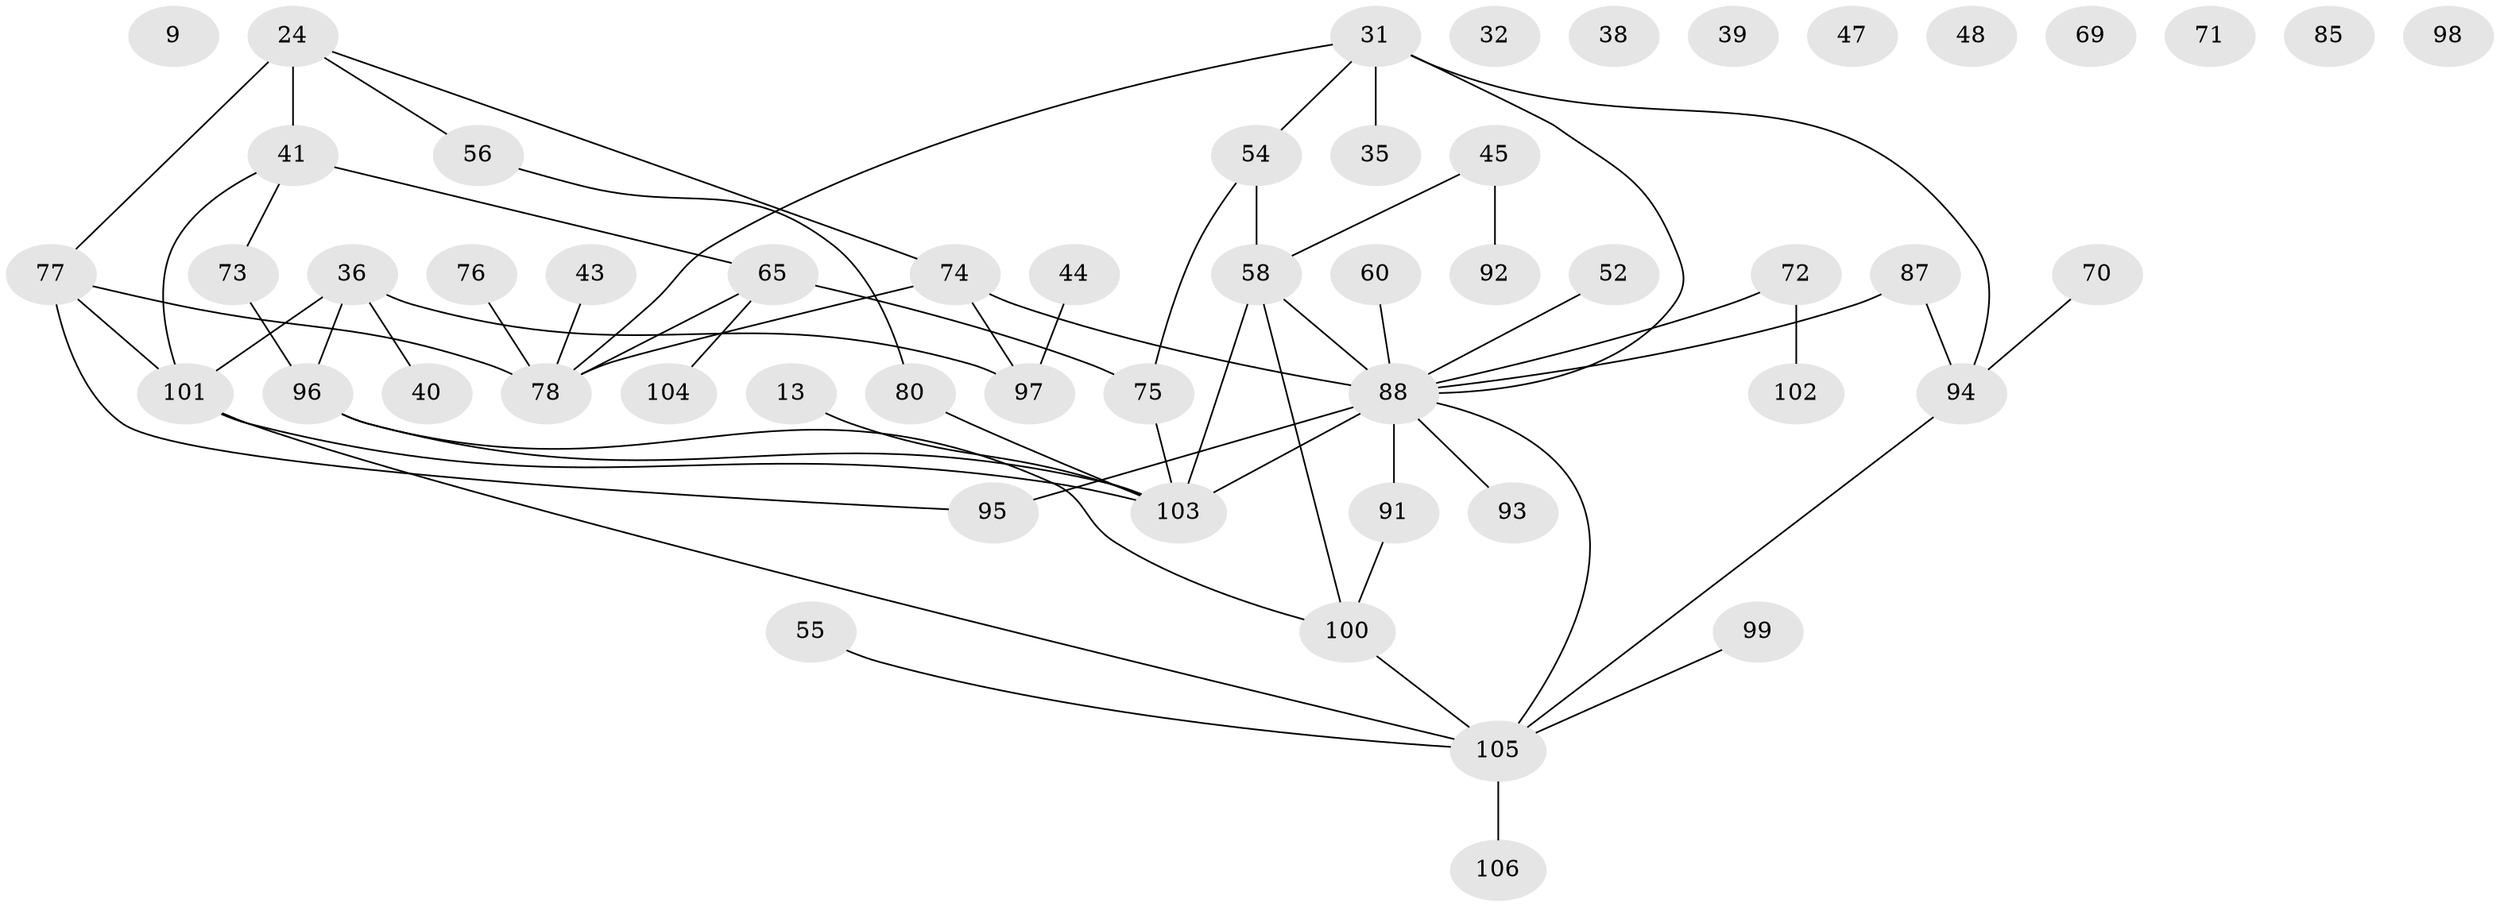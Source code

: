 // original degree distribution, {3: 0.1509433962264151, 2: 0.2830188679245283, 1: 0.27358490566037735, 5: 0.0660377358490566, 9: 0.009433962264150943, 4: 0.10377358490566038, 0: 0.08490566037735849, 6: 0.018867924528301886, 7: 0.009433962264150943}
// Generated by graph-tools (version 1.1) at 2025/39/03/09/25 04:39:32]
// undirected, 53 vertices, 62 edges
graph export_dot {
graph [start="1"]
  node [color=gray90,style=filled];
  9 [super="+8"];
  13;
  24 [super="+14"];
  31 [super="+4"];
  32;
  35;
  36;
  38;
  39;
  40;
  41;
  43;
  44;
  45 [super="+28"];
  47;
  48;
  52;
  54 [super="+21"];
  55;
  56;
  58;
  60;
  65 [super="+1"];
  69;
  70;
  71;
  72;
  73 [super="+29"];
  74 [super="+22"];
  75 [super="+64"];
  76;
  77 [super="+7"];
  78 [super="+12+59+63+66+27"];
  80;
  85;
  87;
  88 [super="+6+20+57+61+79"];
  91 [super="+81+68"];
  92;
  93;
  94 [super="+51+23+33"];
  95 [super="+82+89"];
  96 [super="+17+62+37"];
  97 [super="+18"];
  98;
  99;
  100 [super="+46+5+53"];
  101 [super="+15+34+84"];
  102;
  103 [super="+90"];
  104;
  105 [super="+83+30+86"];
  106;
  13 -- 103;
  24 -- 41 [weight=2];
  24 -- 56;
  24 -- 77;
  24 -- 74;
  31 -- 35;
  31 -- 54;
  31 -- 94;
  31 -- 78;
  31 -- 88;
  36 -- 40;
  36 -- 97 [weight=2];
  36 -- 101;
  36 -- 96;
  41 -- 101;
  41 -- 65;
  41 -- 73;
  43 -- 78;
  44 -- 97;
  45 -- 92;
  45 -- 58;
  52 -- 88;
  54 -- 58 [weight=2];
  54 -- 75 [weight=2];
  55 -- 105;
  56 -- 80;
  58 -- 88;
  58 -- 100;
  58 -- 103 [weight=2];
  60 -- 88;
  65 -- 104;
  65 -- 75;
  65 -- 78;
  70 -- 94;
  72 -- 102;
  72 -- 88;
  73 -- 96;
  74 -- 97;
  74 -- 78;
  74 -- 88;
  75 -- 103;
  76 -- 78;
  77 -- 78 [weight=2];
  77 -- 95;
  77 -- 101;
  80 -- 103;
  87 -- 94;
  87 -- 88;
  88 -- 105;
  88 -- 103 [weight=2];
  88 -- 95;
  88 -- 91;
  88 -- 93;
  91 -- 100;
  94 -- 105;
  96 -- 103;
  96 -- 100;
  99 -- 105;
  100 -- 105;
  101 -- 103;
  101 -- 105;
  105 -- 106;
}
